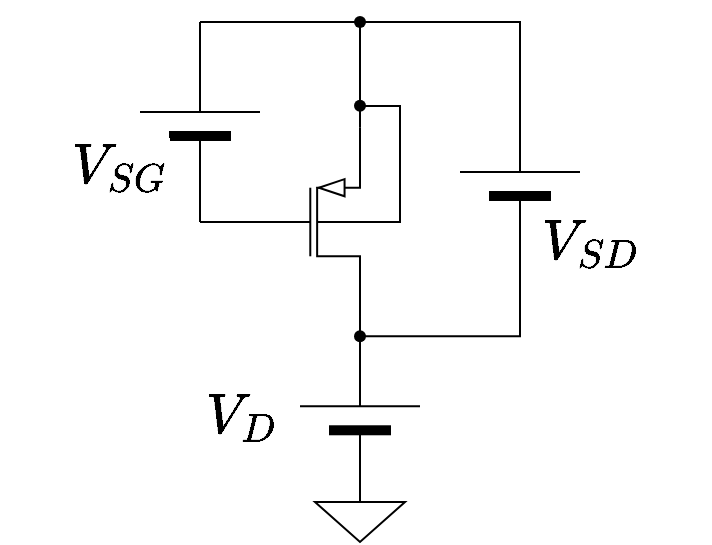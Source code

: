 <mxfile version="24.1.0" type="device">
  <diagram name="ページ1" id="jInCUQgzG5zf4pvRbxTS">
    <mxGraphModel dx="683" dy="398" grid="1" gridSize="10" guides="1" tooltips="1" connect="1" arrows="1" fold="1" page="1" pageScale="1" pageWidth="1169" pageHeight="827" math="1" shadow="0">
      <root>
        <mxCell id="0" />
        <mxCell id="1" parent="0" />
        <mxCell id="9MXinGhX2XfdrZYWS_ls-20" style="edgeStyle=orthogonalEdgeStyle;rounded=0;orthogonalLoop=1;jettySize=auto;html=1;exitX=1;exitY=0.5;exitDx=0;exitDy=0;exitPerimeter=0;strokeColor=default;align=center;verticalAlign=middle;fontFamily=Helvetica;fontSize=11;fontColor=default;labelBackgroundColor=default;endArrow=none;endFill=0;entryX=1.085;entryY=0.604;entryDx=0;entryDy=0;entryPerimeter=0;" edge="1" parent="1" source="9MXinGhX2XfdrZYWS_ls-2" target="9MXinGhX2XfdrZYWS_ls-16">
          <mxGeometry relative="1" as="geometry">
            <mxPoint x="550.0" y="180" as="targetPoint" />
            <Array as="points">
              <mxPoint x="540" y="240" />
              <mxPoint x="540" y="182" />
              <mxPoint x="520" y="182" />
            </Array>
          </mxGeometry>
        </mxCell>
        <mxCell id="9MXinGhX2XfdrZYWS_ls-2" value="" style="verticalLabelPosition=bottom;shadow=0;dashed=0;align=center;html=1;verticalAlign=top;shape=mxgraph.electrical.transistors.pmos_bulk;pointerEvents=1;" vertex="1" parent="1">
          <mxGeometry x="460" y="190" width="60" height="100" as="geometry" />
        </mxCell>
        <mxCell id="9MXinGhX2XfdrZYWS_ls-3" value="" style="verticalLabelPosition=bottom;shadow=0;dashed=0;align=center;fillColor=strokeColor;html=1;verticalAlign=top;strokeWidth=1;shape=mxgraph.electrical.miscellaneous.monocell_battery;direction=north;" vertex="1" parent="1">
          <mxGeometry x="410" y="140" width="60" height="100" as="geometry" />
        </mxCell>
        <mxCell id="9MXinGhX2XfdrZYWS_ls-4" value="" style="verticalLabelPosition=bottom;shadow=0;dashed=0;align=center;fillColor=strokeColor;html=1;verticalAlign=top;strokeWidth=1;shape=mxgraph.electrical.miscellaneous.monocell_battery;direction=north;" vertex="1" parent="1">
          <mxGeometry x="570" y="170" width="60" height="100" as="geometry" />
        </mxCell>
        <mxCell id="9MXinGhX2XfdrZYWS_ls-5" value="" style="verticalLabelPosition=bottom;shadow=0;dashed=0;align=center;fillColor=strokeColor;html=1;verticalAlign=top;strokeWidth=1;shape=mxgraph.electrical.miscellaneous.monocell_battery;direction=north;" vertex="1" parent="1">
          <mxGeometry x="490" y="287.14" width="60" height="100" as="geometry" />
        </mxCell>
        <mxCell id="9MXinGhX2XfdrZYWS_ls-6" value="" style="pointerEvents=1;verticalLabelPosition=bottom;shadow=0;dashed=0;align=center;html=1;verticalAlign=top;shape=mxgraph.electrical.signal_sources.signal_ground;fontFamily=Helvetica;fontSize=24;fontColor=default;" vertex="1" parent="1">
          <mxGeometry x="497.5" y="370" width="45" height="30" as="geometry" />
        </mxCell>
        <mxCell id="9MXinGhX2XfdrZYWS_ls-7" value="" style="shape=waypoint;sketch=0;fillStyle=solid;size=6;pointerEvents=1;points=[];fillColor=none;resizable=0;rotatable=0;perimeter=centerPerimeter;snapToPoint=1;fontFamily=Helvetica;fontSize=11;fontColor=default;" vertex="1" parent="1">
          <mxGeometry x="510" y="287.14" width="20" height="20" as="geometry" />
        </mxCell>
        <mxCell id="9MXinGhX2XfdrZYWS_ls-8" style="edgeStyle=orthogonalEdgeStyle;rounded=0;orthogonalLoop=1;jettySize=auto;html=1;exitX=1;exitY=1;exitDx=0;exitDy=0;exitPerimeter=0;entryX=0.521;entryY=0.029;entryDx=0;entryDy=0;entryPerimeter=0;endArrow=none;endFill=0;" edge="1" parent="1" source="9MXinGhX2XfdrZYWS_ls-2" target="9MXinGhX2XfdrZYWS_ls-7">
          <mxGeometry relative="1" as="geometry" />
        </mxCell>
        <mxCell id="9MXinGhX2XfdrZYWS_ls-9" style="edgeStyle=orthogonalEdgeStyle;rounded=0;orthogonalLoop=1;jettySize=auto;html=1;exitX=1;exitY=0.5;exitDx=0;exitDy=0;exitPerimeter=0;entryX=0.664;entryY=0.914;entryDx=0;entryDy=0;entryPerimeter=0;strokeColor=default;align=center;verticalAlign=middle;fontFamily=Helvetica;fontSize=11;fontColor=default;labelBackgroundColor=default;endArrow=none;endFill=0;" edge="1" parent="1" source="9MXinGhX2XfdrZYWS_ls-5" target="9MXinGhX2XfdrZYWS_ls-7">
          <mxGeometry relative="1" as="geometry" />
        </mxCell>
        <mxCell id="9MXinGhX2XfdrZYWS_ls-10" style="edgeStyle=orthogonalEdgeStyle;rounded=0;orthogonalLoop=1;jettySize=auto;html=1;exitX=0;exitY=0.5;exitDx=0;exitDy=0;exitPerimeter=0;entryX=0.979;entryY=0.514;entryDx=0;entryDy=0;entryPerimeter=0;strokeColor=default;align=center;verticalAlign=middle;fontFamily=Helvetica;fontSize=11;fontColor=default;labelBackgroundColor=default;endArrow=none;endFill=0;" edge="1" parent="1" source="9MXinGhX2XfdrZYWS_ls-4" target="9MXinGhX2XfdrZYWS_ls-7">
          <mxGeometry relative="1" as="geometry">
            <Array as="points">
              <mxPoint x="600" y="297" />
            </Array>
          </mxGeometry>
        </mxCell>
        <mxCell id="9MXinGhX2XfdrZYWS_ls-11" style="edgeStyle=orthogonalEdgeStyle;rounded=0;orthogonalLoop=1;jettySize=auto;html=1;exitX=0;exitY=0.5;exitDx=0;exitDy=0;exitPerimeter=0;entryX=0;entryY=0.5;entryDx=0;entryDy=0;entryPerimeter=0;strokeColor=default;align=center;verticalAlign=middle;fontFamily=Helvetica;fontSize=11;fontColor=default;labelBackgroundColor=default;endArrow=none;endFill=0;" edge="1" parent="1" source="9MXinGhX2XfdrZYWS_ls-3" target="9MXinGhX2XfdrZYWS_ls-2">
          <mxGeometry relative="1" as="geometry" />
        </mxCell>
        <mxCell id="9MXinGhX2XfdrZYWS_ls-12" value="" style="shape=waypoint;sketch=0;fillStyle=solid;size=6;pointerEvents=1;points=[];fillColor=none;resizable=0;rotatable=0;perimeter=centerPerimeter;snapToPoint=1;fontFamily=Helvetica;fontSize=11;fontColor=default;labelBackgroundColor=default;" vertex="1" parent="1">
          <mxGeometry x="510" y="130" width="20" height="20" as="geometry" />
        </mxCell>
        <mxCell id="9MXinGhX2XfdrZYWS_ls-13" style="edgeStyle=orthogonalEdgeStyle;rounded=0;orthogonalLoop=1;jettySize=auto;html=1;exitX=1;exitY=0.5;exitDx=0;exitDy=0;exitPerimeter=0;entryX=0.064;entryY=0.695;entryDx=0;entryDy=0;entryPerimeter=0;strokeColor=default;align=center;verticalAlign=middle;fontFamily=Helvetica;fontSize=11;fontColor=default;labelBackgroundColor=default;endArrow=none;endFill=0;" edge="1" parent="1" source="9MXinGhX2XfdrZYWS_ls-3" target="9MXinGhX2XfdrZYWS_ls-12">
          <mxGeometry relative="1" as="geometry">
            <Array as="points">
              <mxPoint x="470" y="140" />
              <mxPoint x="470" y="140" />
            </Array>
          </mxGeometry>
        </mxCell>
        <mxCell id="9MXinGhX2XfdrZYWS_ls-14" style="edgeStyle=orthogonalEdgeStyle;rounded=0;orthogonalLoop=1;jettySize=auto;html=1;exitX=1;exitY=0.5;exitDx=0;exitDy=0;exitPerimeter=0;entryX=0.921;entryY=0.505;entryDx=0;entryDy=0;entryPerimeter=0;strokeColor=default;align=center;verticalAlign=middle;fontFamily=Helvetica;fontSize=11;fontColor=default;labelBackgroundColor=default;endArrow=none;endFill=0;" edge="1" parent="1" source="9MXinGhX2XfdrZYWS_ls-4" target="9MXinGhX2XfdrZYWS_ls-12">
          <mxGeometry relative="1" as="geometry">
            <Array as="points">
              <mxPoint x="580" y="140" />
              <mxPoint x="580" y="140" />
            </Array>
          </mxGeometry>
        </mxCell>
        <mxCell id="9MXinGhX2XfdrZYWS_ls-16" value="" style="shape=waypoint;sketch=0;fillStyle=solid;size=6;pointerEvents=1;points=[];fillColor=none;resizable=0;rotatable=0;perimeter=centerPerimeter;snapToPoint=1;fontFamily=Helvetica;fontSize=11;fontColor=default;labelBackgroundColor=default;" vertex="1" parent="1">
          <mxGeometry x="510" y="171.86" width="20" height="20" as="geometry" />
        </mxCell>
        <mxCell id="9MXinGhX2XfdrZYWS_ls-17" style="edgeStyle=orthogonalEdgeStyle;rounded=0;orthogonalLoop=1;jettySize=auto;html=1;exitX=1;exitY=0;exitDx=0;exitDy=0;exitPerimeter=0;entryX=0.44;entryY=1.046;entryDx=0;entryDy=0;entryPerimeter=0;strokeColor=default;align=center;verticalAlign=middle;fontFamily=Helvetica;fontSize=11;fontColor=default;labelBackgroundColor=default;endArrow=none;endFill=0;" edge="1" parent="1" source="9MXinGhX2XfdrZYWS_ls-2" target="9MXinGhX2XfdrZYWS_ls-16">
          <mxGeometry relative="1" as="geometry" />
        </mxCell>
        <mxCell id="9MXinGhX2XfdrZYWS_ls-18" style="edgeStyle=orthogonalEdgeStyle;rounded=0;orthogonalLoop=1;jettySize=auto;html=1;entryX=0.594;entryY=-0.079;entryDx=0;entryDy=0;entryPerimeter=0;strokeColor=default;align=center;verticalAlign=middle;fontFamily=Helvetica;fontSize=11;fontColor=default;labelBackgroundColor=default;endArrow=none;endFill=0;" edge="1" parent="1" source="9MXinGhX2XfdrZYWS_ls-12" target="9MXinGhX2XfdrZYWS_ls-16">
          <mxGeometry relative="1" as="geometry" />
        </mxCell>
        <mxCell id="9MXinGhX2XfdrZYWS_ls-21" value="&lt;span style=&quot;font-size: 24px;&quot;&gt;`V_{D}`&lt;/span&gt;" style="text;html=1;align=center;verticalAlign=middle;resizable=0;points=[];autosize=1;strokeColor=none;fillColor=none;fontSize=11;fontFamily=Helvetica;fontColor=default;labelBackgroundColor=default;" vertex="1" parent="1">
          <mxGeometry x="410" y="317.14" width="100" height="40" as="geometry" />
        </mxCell>
        <mxCell id="9MXinGhX2XfdrZYWS_ls-22" value="&lt;span style=&quot;font-size: 24px;&quot;&gt;`V_{SD}`&lt;/span&gt;" style="text;html=1;align=center;verticalAlign=middle;resizable=0;points=[];autosize=1;strokeColor=none;fillColor=none;fontSize=11;fontFamily=Helvetica;fontColor=default;labelBackgroundColor=default;" vertex="1" parent="1">
          <mxGeometry x="575" y="230" width="120" height="40" as="geometry" />
        </mxCell>
        <mxCell id="9MXinGhX2XfdrZYWS_ls-23" value="&lt;span style=&quot;font-size: 24px;&quot;&gt;`V_{SG}`&lt;/span&gt;" style="text;html=1;align=center;verticalAlign=middle;resizable=0;points=[];autosize=1;strokeColor=none;fillColor=none;fontSize=11;fontFamily=Helvetica;fontColor=default;labelBackgroundColor=default;" vertex="1" parent="1">
          <mxGeometry x="340" y="191.86" width="120" height="40" as="geometry" />
        </mxCell>
      </root>
    </mxGraphModel>
  </diagram>
</mxfile>
